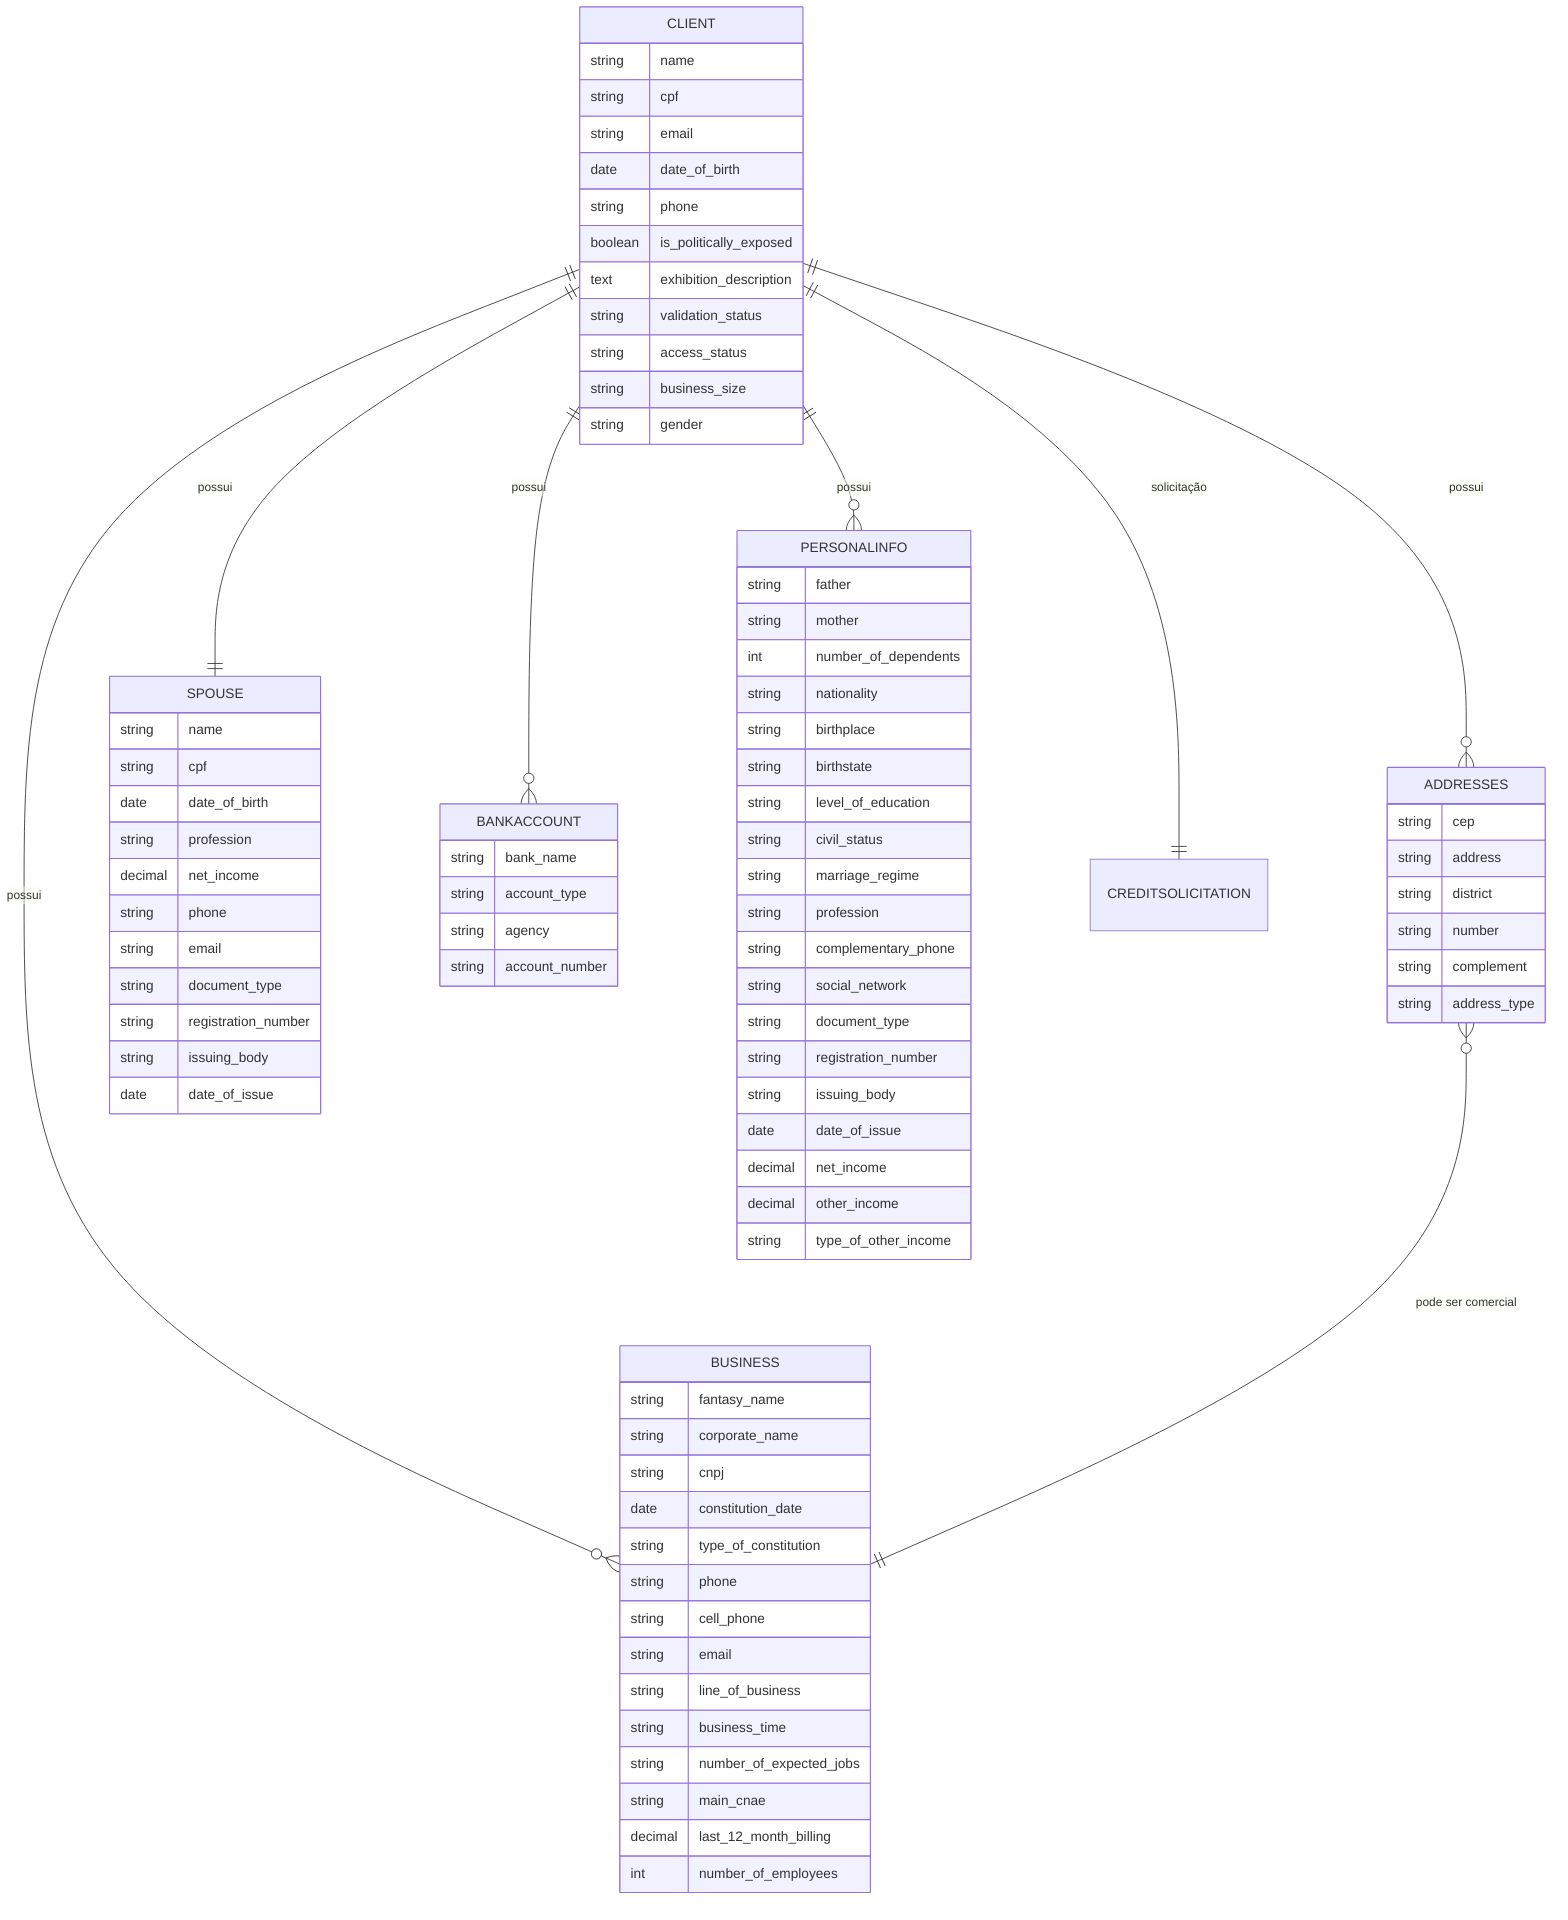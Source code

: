 erDiagram
    CLIENT {
        string name
        string cpf
        string email
        date date_of_birth
        string phone
        boolean is_politically_exposed
        text exhibition_description
        string validation_status
        string access_status
        string business_size
        string gender
    }
    ADDRESSES {
        string cep
        string address
        string district
        string number
        string complement
        string address_type
    }
    BUSINESS {
        string fantasy_name
        string corporate_name
        string cnpj
        date constitution_date
        string type_of_constitution
        string phone
        string cell_phone
        string email
        string line_of_business
        string business_time
        string number_of_expected_jobs
        string main_cnae
        decimal last_12_month_billing
        int number_of_employees
    }
    SPOUSE {
        string name
        string cpf
        date date_of_birth
        string profession
        decimal net_income
        string phone
        string email
        string document_type
        string registration_number
        string issuing_body
        date date_of_issue
    }
    BANKACCOUNT {
        string bank_name
        string account_type
        string agency
        string account_number
    }
    PERSONALINFO {
        string father
        string mother
        int number_of_dependents
        string nationality
        string birthplace
        string birthstate
        string level_of_education
        string civil_status
        string marriage_regime
        string profession
        string complementary_phone
        string social_network
        string document_type
        string registration_number
        string issuing_body
        date date_of_issue
        decimal net_income
        decimal other_income
        string type_of_other_income
    }
    CLIENT ||--o{ ADDRESSES : possui
    CLIENT ||--o{ BUSINESS : possui
    CLIENT ||--|| SPOUSE : possui
    CLIENT ||--o{ BANKACCOUNT : possui
    CLIENT ||--o{ PERSONALINFO : possui
    CLIENT ||--|| CREDITSOLICITATION : "solicitação"
    ADDRESSES }o--|| BUSINESS : "pode ser comercial"